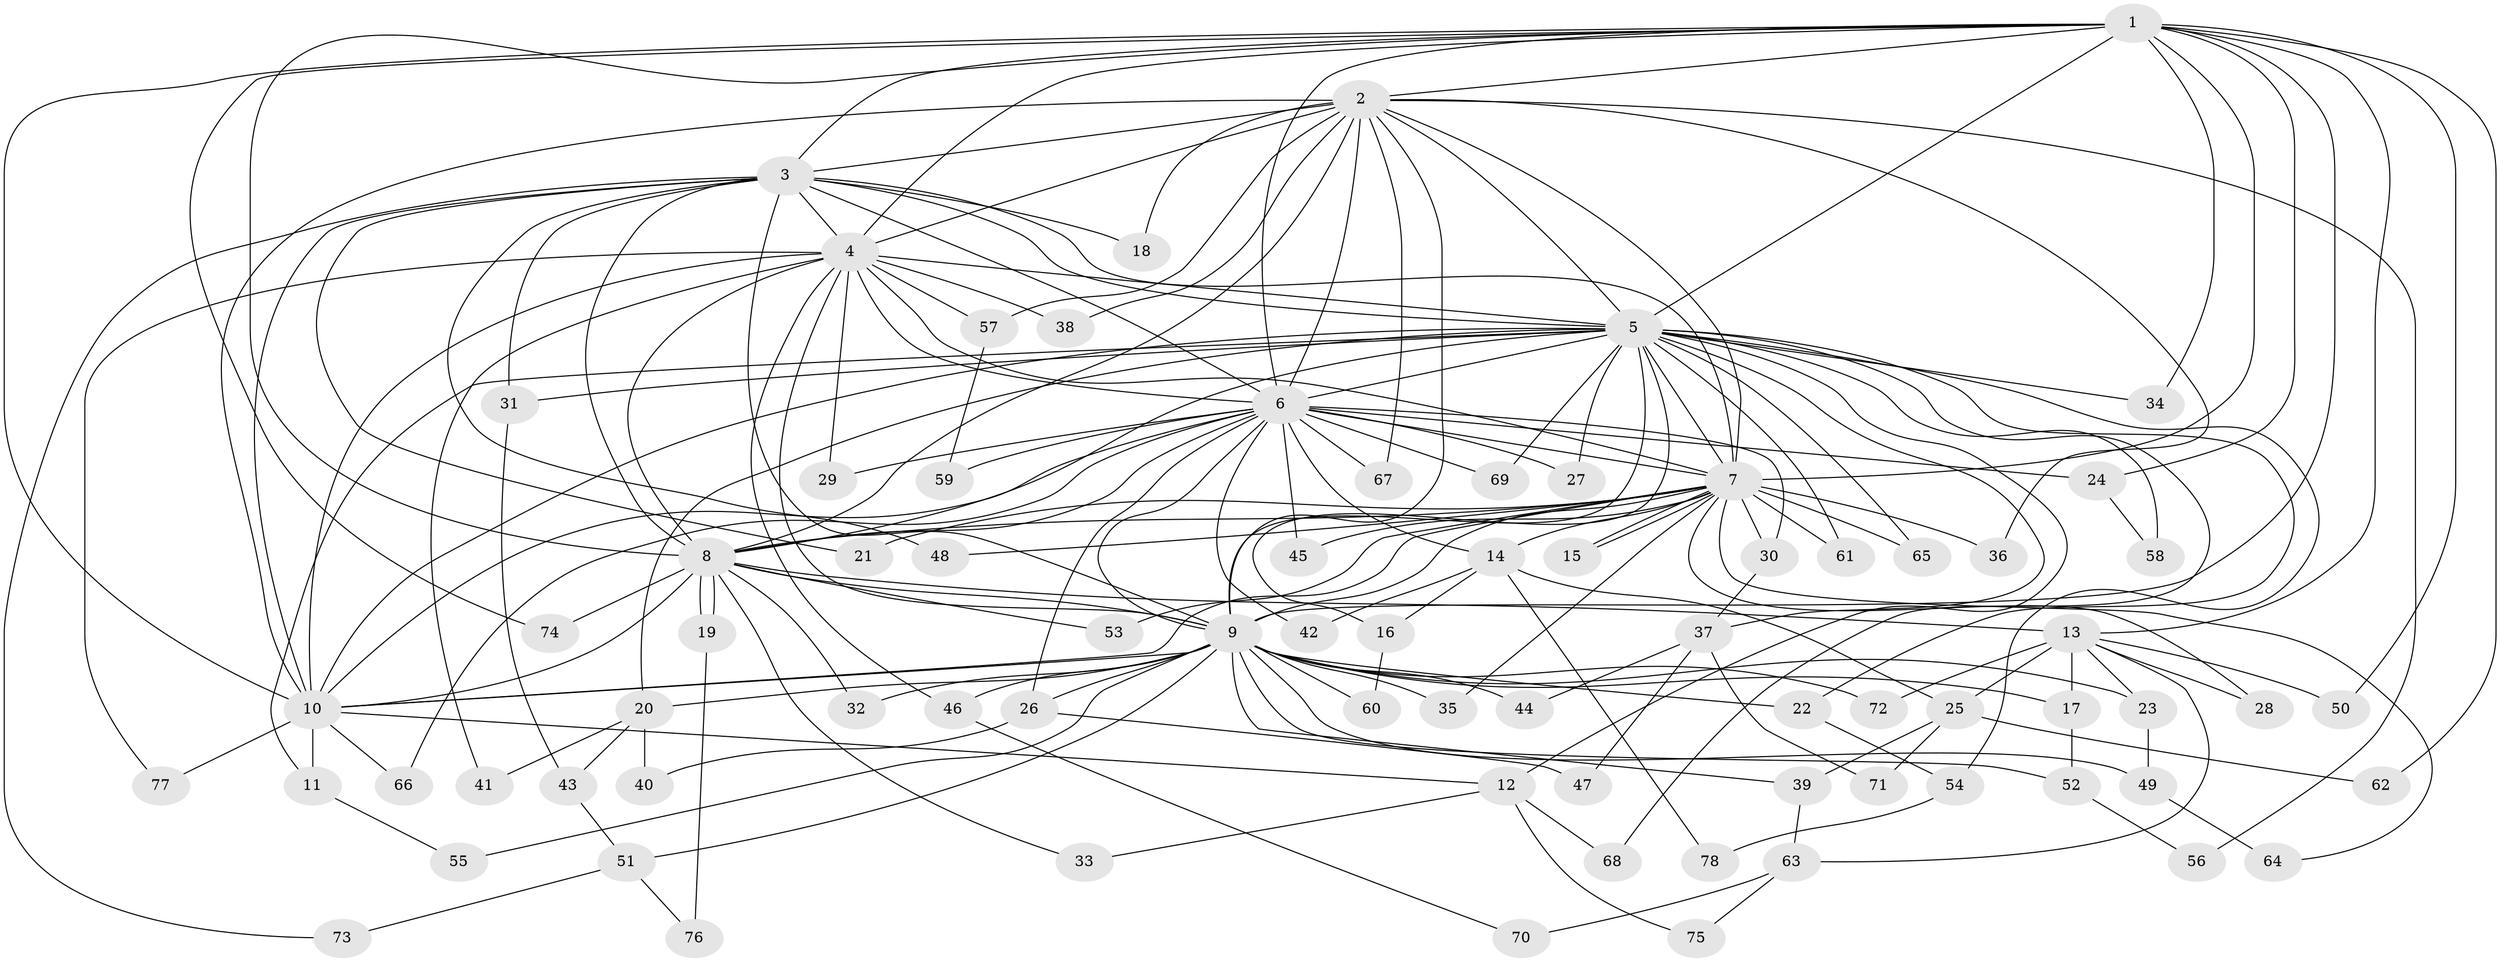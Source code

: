 // Generated by graph-tools (version 1.1) at 2025/35/03/09/25 02:35:00]
// undirected, 78 vertices, 181 edges
graph export_dot {
graph [start="1"]
  node [color=gray90,style=filled];
  1;
  2;
  3;
  4;
  5;
  6;
  7;
  8;
  9;
  10;
  11;
  12;
  13;
  14;
  15;
  16;
  17;
  18;
  19;
  20;
  21;
  22;
  23;
  24;
  25;
  26;
  27;
  28;
  29;
  30;
  31;
  32;
  33;
  34;
  35;
  36;
  37;
  38;
  39;
  40;
  41;
  42;
  43;
  44;
  45;
  46;
  47;
  48;
  49;
  50;
  51;
  52;
  53;
  54;
  55;
  56;
  57;
  58;
  59;
  60;
  61;
  62;
  63;
  64;
  65;
  66;
  67;
  68;
  69;
  70;
  71;
  72;
  73;
  74;
  75;
  76;
  77;
  78;
  1 -- 2;
  1 -- 3;
  1 -- 4;
  1 -- 5;
  1 -- 6;
  1 -- 7;
  1 -- 8;
  1 -- 9;
  1 -- 10;
  1 -- 13;
  1 -- 24;
  1 -- 34;
  1 -- 50;
  1 -- 62;
  1 -- 74;
  2 -- 3;
  2 -- 4;
  2 -- 5;
  2 -- 6;
  2 -- 7;
  2 -- 8;
  2 -- 9;
  2 -- 10;
  2 -- 18;
  2 -- 36;
  2 -- 38;
  2 -- 56;
  2 -- 57;
  2 -- 67;
  3 -- 4;
  3 -- 5;
  3 -- 6;
  3 -- 7;
  3 -- 8;
  3 -- 9;
  3 -- 10;
  3 -- 18;
  3 -- 21;
  3 -- 31;
  3 -- 48;
  3 -- 73;
  4 -- 5;
  4 -- 6;
  4 -- 7;
  4 -- 8;
  4 -- 9;
  4 -- 10;
  4 -- 29;
  4 -- 38;
  4 -- 41;
  4 -- 46;
  4 -- 57;
  4 -- 77;
  5 -- 6;
  5 -- 7;
  5 -- 8;
  5 -- 9;
  5 -- 10;
  5 -- 11;
  5 -- 12;
  5 -- 16;
  5 -- 20;
  5 -- 22;
  5 -- 27;
  5 -- 31;
  5 -- 34;
  5 -- 37;
  5 -- 54;
  5 -- 58;
  5 -- 61;
  5 -- 65;
  5 -- 68;
  5 -- 69;
  6 -- 7;
  6 -- 8;
  6 -- 9;
  6 -- 10;
  6 -- 14;
  6 -- 24;
  6 -- 26;
  6 -- 27;
  6 -- 29;
  6 -- 30;
  6 -- 42;
  6 -- 45;
  6 -- 59;
  6 -- 66;
  6 -- 67;
  6 -- 69;
  7 -- 8;
  7 -- 9;
  7 -- 10;
  7 -- 14;
  7 -- 15;
  7 -- 15;
  7 -- 21;
  7 -- 28;
  7 -- 30;
  7 -- 35;
  7 -- 36;
  7 -- 45;
  7 -- 48;
  7 -- 53;
  7 -- 61;
  7 -- 64;
  7 -- 65;
  8 -- 9;
  8 -- 10;
  8 -- 13;
  8 -- 19;
  8 -- 19;
  8 -- 32;
  8 -- 33;
  8 -- 53;
  8 -- 74;
  9 -- 10;
  9 -- 17;
  9 -- 20;
  9 -- 22;
  9 -- 23;
  9 -- 26;
  9 -- 32;
  9 -- 35;
  9 -- 39;
  9 -- 44;
  9 -- 46;
  9 -- 49;
  9 -- 51;
  9 -- 52;
  9 -- 55;
  9 -- 60;
  9 -- 72;
  10 -- 11;
  10 -- 12;
  10 -- 66;
  10 -- 77;
  11 -- 55;
  12 -- 33;
  12 -- 68;
  12 -- 75;
  13 -- 17;
  13 -- 23;
  13 -- 25;
  13 -- 28;
  13 -- 50;
  13 -- 63;
  13 -- 72;
  14 -- 16;
  14 -- 25;
  14 -- 42;
  14 -- 78;
  16 -- 60;
  17 -- 52;
  19 -- 76;
  20 -- 40;
  20 -- 41;
  20 -- 43;
  22 -- 54;
  23 -- 49;
  24 -- 58;
  25 -- 39;
  25 -- 62;
  25 -- 71;
  26 -- 40;
  26 -- 47;
  30 -- 37;
  31 -- 43;
  37 -- 44;
  37 -- 47;
  37 -- 71;
  39 -- 63;
  43 -- 51;
  46 -- 70;
  49 -- 64;
  51 -- 73;
  51 -- 76;
  52 -- 56;
  54 -- 78;
  57 -- 59;
  63 -- 70;
  63 -- 75;
}
